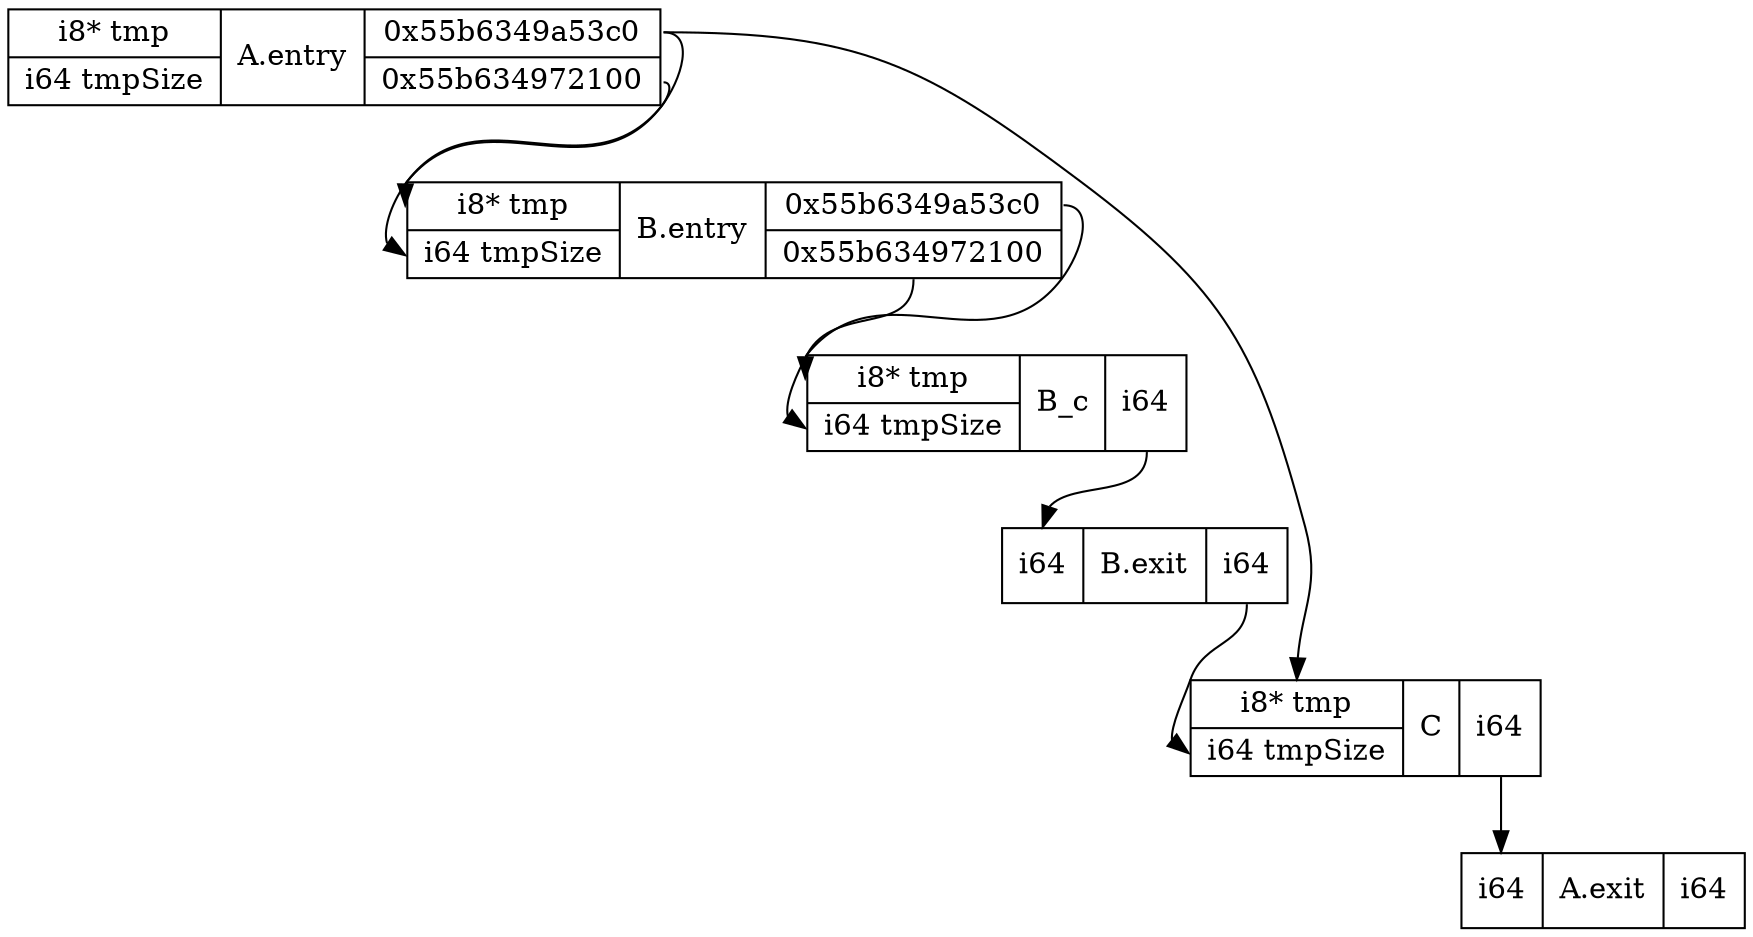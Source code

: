 digraph structs {
	node [shape=record];
	"A.entry" [label="{<i0>i8* tmp|<i1>i64 tmpSize}|A.entry|{<o0>0x55b6349a53c0|<o1>0x55b634972100}"];
	"B.entry" [label="{<i0>i8* tmp|<i1>i64 tmpSize}|B.entry|{<o0>0x55b6349a53c0|<o1>0x55b634972100}"];
	"B.exit" [label="{<i0>i64}|B.exit|{<o0>i64}"];
	"B_c" [label="{<i0>i8* tmp|<i1>i64 tmpSize}|B_c|{<o0>i64}"];
	"A.exit" [label="{<i0>i64}|A.exit|{<o0>i64}"];
	"C" [label="{<i0>i8* tmp|<i1>i64 tmpSize}|C|{<o0>i64}"];

	"C" -> "A.exit" [tailport=o0, headport=i0, ];
	"B_c" -> "B.exit" [tailport=o0, headport=i0, ];
	"B.entry" -> "B_c" [tailport=o1, headport=i1, ];
	"B.entry" -> "B_c" [tailport=o0, headport=i0, ];
	"B.exit" -> "C" [tailport=o0, headport=i1, ];
	"A.entry" -> "B.entry" [tailport=o1, headport=i1, ];
	"A.entry" -> "C" [tailport=o0, headport=i0, ];
	"A.entry" -> "B.entry" [tailport=o0, headport=i0, ];
}
